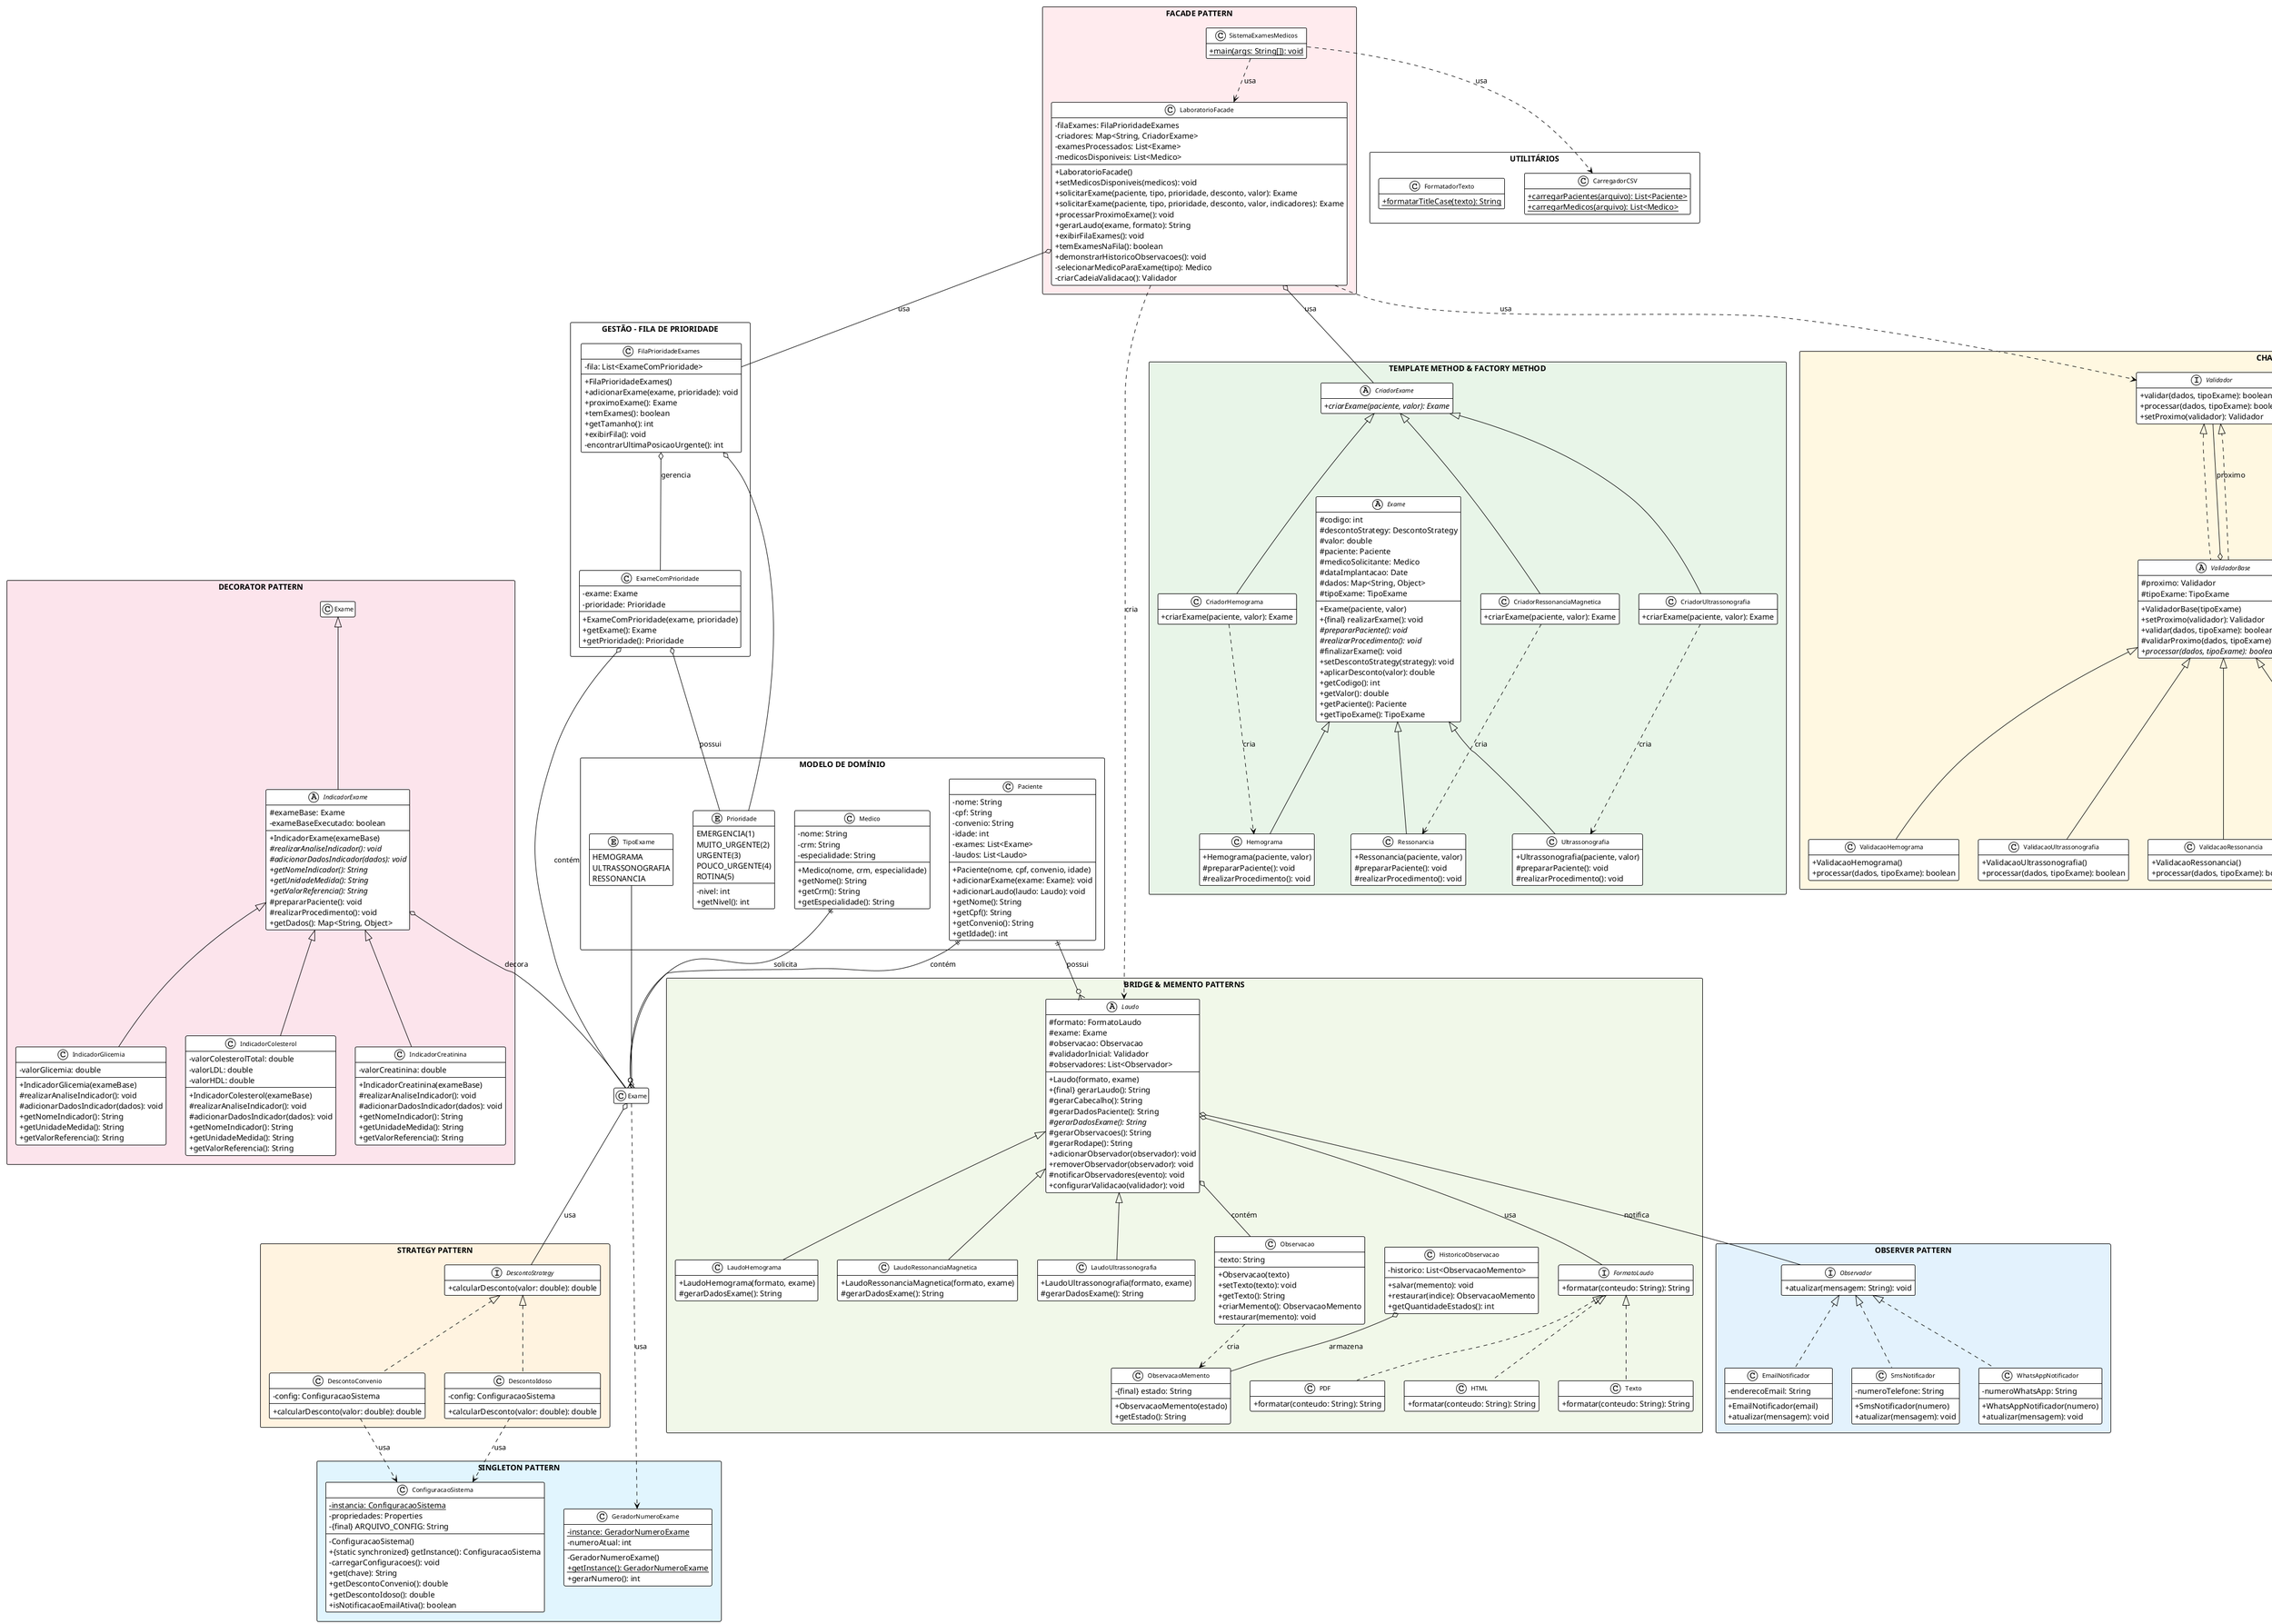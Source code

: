 @startuml Sistema de Exames Médicos - ST Diagnósticos

!theme plain
skinparam backgroundColor White
skinparam classAttributeIconSize 0
skinparam classFontSize 11
top to bottom direction
hide empty members

' ============================================
' ENTIDADES PRINCIPAIS
' ============================================
rectangle "MODELO DE DOMÍNIO" as DOMAIN {
class Paciente {
    - nome: String
    - cpf: String
    - convenio: String
    - idade: int
    - exames: List<Exame>
    - laudos: List<Laudo>
    + Paciente(nome, cpf, convenio, idade)
    + adicionarExame(exame: Exame): void
    + adicionarLaudo(laudo: Laudo): void
    + getNome(): String
    + getCpf(): String
    + getConvenio(): String
    + getIdade(): int
}

class Medico {
    - nome: String
    - crm: String
    - especialidade: String
    + Medico(nome, crm, especialidade)
    + getNome(): String
    + getCrm(): String
    + getEspecialidade(): String
}

enum Prioridade {
    EMERGENCIA(1)
    MUITO_URGENTE(2)
    URGENTE(3)
    POUCO_URGENTE(4)
    ROTINA(5)
    --
    - nivel: int
    + getNivel(): int
}

enum TipoExame {
    HEMOGRAMA
    ULTRASSONOGRAFIA
    RESSONANCIA
}
}

' ============================================
' TEMPLATE METHOD & FACTORY METHOD
' ============================================
rectangle "TEMPLATE METHOD & FACTORY METHOD" as TEMPLATE_FACTORY #E8F5E8 {
abstract class Exame {
    # codigo: int
    # descontoStrategy: DescontoStrategy
    # valor: double
    # paciente: Paciente
    # medicoSolicitante: Medico
    # dataImplantacao: Date
    # dados: Map<String, Object>
    # tipoExame: TipoExame
    --
    + Exame(paciente, valor)
    + {final} realizarExame(): void
    # {abstract} prepararPaciente(): void
    # {abstract} realizarProcedimento(): void
    # finalizarExame(): void
    + setDescontoStrategy(strategy): void
    + aplicarDesconto(valor): double
    + getCodigo(): int
    + getValor(): double
    + getPaciente(): Paciente
    + getTipoExame(): TipoExame
}

class Hemograma extends Exame {
    + Hemograma(paciente, valor)
    # prepararPaciente(): void
    # realizarProcedimento(): void
}

class Ressonancia extends Exame {
    + Ressonancia(paciente, valor)
    # prepararPaciente(): void
    # realizarProcedimento(): void
}

class Ultrassonografia extends Exame {
    + Ultrassonografia(paciente, valor)
    # prepararPaciente(): void
    # realizarProcedimento(): void
}

abstract class CriadorExame {
    + {abstract} criarExame(paciente, valor): Exame
}

class CriadorHemograma extends CriadorExame {
    + criarExame(paciente, valor): Exame
}

class CriadorRessonanciaMagnetica extends CriadorExame {
    + criarExame(paciente, valor): Exame
}

class CriadorUltrassonografia extends CriadorExame {
    + criarExame(paciente, valor): Exame
}
}

' ============================================
' DECORATOR PATTERN
' ============================================
rectangle "DECORATOR PATTERN" as DECORATOR #FCE4EC {
abstract class IndicadorExame extends Exame {
    # exameBase: Exame
    - exameBaseExecutado: boolean
    --
    + IndicadorExame(exameBase)
    # {abstract} realizarAnaliseIndicador(): void
    # {abstract} adicionarDadosIndicador(dados): void
    + {abstract} getNomeIndicador(): String
    + {abstract} getUnidadeMedida(): String
    + {abstract} getValorReferencia(): String
    # prepararPaciente(): void
    # realizarProcedimento(): void
    + getDados(): Map<String, Object>
}

class IndicadorGlicemia extends IndicadorExame {
    - valorGlicemia: double
    + IndicadorGlicemia(exameBase)
    # realizarAnaliseIndicador(): void
    # adicionarDadosIndicador(dados): void
    + getNomeIndicador(): String
    + getUnidadeMedida(): String
    + getValorReferencia(): String
}

class IndicadorColesterol extends IndicadorExame {
    - valorColesterolTotal: double
    - valorLDL: double
    - valorHDL: double
    + IndicadorColesterol(exameBase)
    # realizarAnaliseIndicador(): void
    # adicionarDadosIndicador(dados): void
    + getNomeIndicador(): String
    + getUnidadeMedida(): String
    + getValorReferencia(): String
}

class IndicadorCreatinina extends IndicadorExame {
    - valorCreatinina: double
    + IndicadorCreatinina(exameBase)
    # realizarAnaliseIndicador(): void
    # adicionarDadosIndicador(dados): void
    + getNomeIndicador(): String
    + getUnidadeMedida(): String
    + getValorReferencia(): String
}
}

' ============================================
' STRATEGY PATTERN
' ============================================
rectangle "STRATEGY PATTERN" as STRATEGY #FFF3E0 {
interface DescontoStrategy {
    + calcularDesconto(valor: double): double
}

class DescontoConvenio implements DescontoStrategy {
    - config: ConfiguracaoSistema
    + calcularDesconto(valor: double): double
}

class DescontoIdoso implements DescontoStrategy {
    - config: ConfiguracaoSistema
    + calcularDesconto(valor: double): double
}
}

' ============================================
' BRIDGE PATTERN & MEMENTO PATTERN
' ============================================
rectangle "BRIDGE & MEMENTO PATTERNS" as BRIDGE_MEMENTO #F1F8E9 {
abstract class Laudo {
    # formato: FormatoLaudo
    # exame: Exame
    # observacao: Observacao
    # validadorInicial: Validador
    # observadores: List<Observador>
    --
    + Laudo(formato, exame)
    + {final} gerarLaudo(): String
    # gerarCabecalho(): String
    # gerarDadosPaciente(): String
    # {abstract} gerarDadosExame(): String
    # gerarObservacoes(): String
    # gerarRodape(): String
    + adicionarObservador(observador): void
    + removerObservador(observador): void
    # notificarObservadores(evento): void
    + configurarValidacao(validador): void
}

class LaudoHemograma extends Laudo {
    + LaudoHemograma(formato, exame)
    # gerarDadosExame(): String
}

class LaudoRessonanciaMagnetica extends Laudo {
    + LaudoRessonanciaMagnetica(formato, exame)
    # gerarDadosExame(): String
}

class LaudoUltrassonografia extends Laudo {
    + LaudoUltrassonografia(formato, exame)
    # gerarDadosExame(): String
}

interface FormatoLaudo {
    + formatar(conteudo: String): String
}

class PDF implements FormatoLaudo {
    + formatar(conteudo: String): String
}

class HTML implements FormatoLaudo {
    + formatar(conteudo: String): String
}

class Texto implements FormatoLaudo {
    + formatar(conteudo: String): String
}

class Observacao {
    - texto: String
    + Observacao(texto)
    + setTexto(texto): void
    + getTexto(): String
    + criarMemento(): ObservacaoMemento
    + restaurar(memento): void
}

class ObservacaoMemento {
    - {final} estado: String
    + ObservacaoMemento(estado)
    + getEstado(): String
}

class HistoricoObservacao {
    - historico: List<ObservacaoMemento>
    + salvar(memento): void
    + restaurar(indice): ObservacaoMemento
    + getQuantidadeEstados(): int
}
}

' ============================================
' CHAIN OF RESPONSIBILITY PATTERN
' ============================================
rectangle "CHAIN OF RESPONSIBILITY" as CHAIN #FFF8E1 {
interface Validador {
    + validar(dados, tipoExame): boolean
    + processar(dados, tipoExame): boolean
    + setProximo(validador): Validador
}

abstract class ValidadorBase implements Validador {
    # proximo: Validador
    # tipoExame: TipoExame
    --
    + ValidadorBase(tipoExame)
    + setProximo(validador): Validador
    + validar(dados, tipoExame): boolean
    # validarProximo(dados, tipoExame): boolean
    + {abstract} processar(dados, tipoExame): boolean
}

class ValidacaoHemograma extends ValidadorBase {
    + ValidacaoHemograma()
    + processar(dados, tipoExame): boolean
}

class ValidacaoUltrassonografia extends ValidadorBase {
    + ValidacaoUltrassonografia()
    + processar(dados, tipoExame): boolean
}

class ValidacaoRessonancia extends ValidadorBase {
    + ValidacaoRessonancia()
    + processar(dados, tipoExame): boolean
}

class ValidacaoGlicemia extends ValidadorBase {
    + ValidacaoGlicemia()
    + processar(dados, tipoExame): boolean
}

class ValidacaoColesterol extends ValidadorBase {
    + ValidacaoColesterol()
    + processar(dados, tipoExame): boolean
}

class ValidacaoCreatinina extends ValidadorBase {
    + ValidacaoCreatinina()
    + processar(dados, tipoExame): boolean
}
}

' ============================================
' OBSERVER PATTERN
' ============================================
rectangle "OBSERVER PATTERN" as OBSERVER #E3F2FD {
interface Observador {
    + atualizar(mensagem: String): void
}

class EmailNotificador implements Observador {
    - enderecoEmail: String
    + EmailNotificador(email)
    + atualizar(mensagem): void
}

class SmsNotificador implements Observador {
    - numeroTelefone: String
    + SmsNotificador(numero)
    + atualizar(mensagem): void
}

class WhatsAppNotificador implements Observador {
    - numeroWhatsApp: String
    + WhatsAppNotificador(numero)
    + atualizar(mensagem): void
}
}

' ============================================
' GESTÃO E UTILIDADES
' ============================================
rectangle "GESTÃO - FILA DE PRIORIDADE" as MANAGEMENT {
class FilaPrioridadeExames {
    - fila: List<ExameComPrioridade>
    --
    + FilaPrioridadeExames()
    + adicionarExame(exame, prioridade): void
    + proximoExame(): Exame
    + temExames(): boolean
    + getTamanho(): int
    + exibirFila(): void
    - encontrarUltimaPosicaoUrgente(): int
}

class ExameComPrioridade {
    - exame: Exame
    - prioridade: Prioridade
    --
    + ExameComPrioridade(exame, prioridade)
    + getExame(): Exame
    + getPrioridade(): Prioridade
}
}

rectangle "SINGLETON PATTERN" as SINGLETON #E1F5FE {
class GeradorNumeroExame {
    - {static} instance: GeradorNumeroExame
    - numeroAtual: int
    --
    - GeradorNumeroExame()
    + {static} getInstance(): GeradorNumeroExame
    + gerarNumero(): int
}

class ConfiguracaoSistema {
    - {static} instancia: ConfiguracaoSistema
    - propriedades: Properties
    - {final} ARQUIVO_CONFIG: String
    --
    - ConfiguracaoSistema()
    + {static synchronized} getInstance(): ConfiguracaoSistema
    - carregarConfiguracoes(): void
    + get(chave): String
    + getDescontoConvenio(): double
    + getDescontoIdoso(): double
    + isNotificacaoEmailAtiva(): boolean
}
}

rectangle "UTILITÁRIOS" as UTILS {
class CarregadorCSV {
    + {static} carregarPacientes(arquivo): List<Paciente>
    + {static} carregarMedicos(arquivo): List<Medico>
}

class FormatadorTexto {
    + {static} formatarTitleCase(texto): String
}
}

' ============================================
' FACADE PATTERN
' ============================================
rectangle "FACADE PATTERN" as FACADE #FFEBEE {
class LaboratorioFacade {
    - filaExames: FilaPrioridadeExames
    - criadores: Map<String, CriadorExame>
    - examesProcessados: List<Exame>
    - medicosDisponiveis: List<Medico>
    --
    + LaboratorioFacade()
    + setMedicosDisponiveis(medicos): void
    + solicitarExame(paciente, tipo, prioridade, desconto, valor): Exame
    + solicitarExame(paciente, tipo, prioridade, desconto, valor, indicadores): Exame
    + processarProximoExame(): void
    + gerarLaudo(exame, formato): String
    + exibirFilaExames(): void
    + temExamesNaFila(): boolean
    + demonstrarHistoricoObservacoes(): void
    - selecionarMedicoParaExame(tipo): Medico
    - criarCadeiaValidacao(): Validador
}

class SistemaExamesMedicos {
    + {static} main(args: String[]): void
}
}

' ============================================
' RELACIONAMENTOS PRINCIPAIS
' ============================================

' Relacionamentos do modelo
Paciente ||--o{ Exame : contém
Paciente ||--o{ Laudo : possui
Medico ||--o{ Exame : solicita

' Template Method - Factory Method
CriadorHemograma ..> Hemograma : cria
CriadorRessonanciaMagnetica ..> Ressonancia : cria
CriadorUltrassonografia ..> Ultrassonografia : cria

' Decorator Pattern
IndicadorExame o-- Exame : decora

' Strategy Pattern
Exame o-- DescontoStrategy : usa

' Bridge Pattern
Laudo o-- FormatoLaudo : usa

' Chain of Responsibility
ValidadorBase ..|> Validador
ValidadorBase o-- Validador : proximo

' Observer Pattern
Laudo o-- Observador : notifica

' Memento Pattern
Observacao ..> ObservacaoMemento : cria
HistoricoObservacao o-- ObservacaoMemento : armazena
Laudo o-- Observacao : contém

' Fila de Prioridade
FilaPrioridadeExames o-- ExameComPrioridade : gerencia
ExameComPrioridade o-- Exame : contém
ExameComPrioridade o-- Prioridade : possui

' Facade Pattern
LaboratorioFacade o-- FilaPrioridadeExames : usa
LaboratorioFacade o-- CriadorExame : usa
LaboratorioFacade ..> Laudo : cria
LaboratorioFacade ..> Validador : usa

' Singletons
Exame ..> GeradorNumeroExame : usa
DescontoConvenio ..> ConfiguracaoSistema : usa
DescontoIdoso ..> ConfiguracaoSistema : usa

' Sistema principal
SistemaExamesMedicos ..> LaboratorioFacade : usa
SistemaExamesMedicos ..> CarregadorCSV : usa

' Enums
Exame o-- TipoExame
FilaPrioridadeExames o-- Prioridade

@enduml
